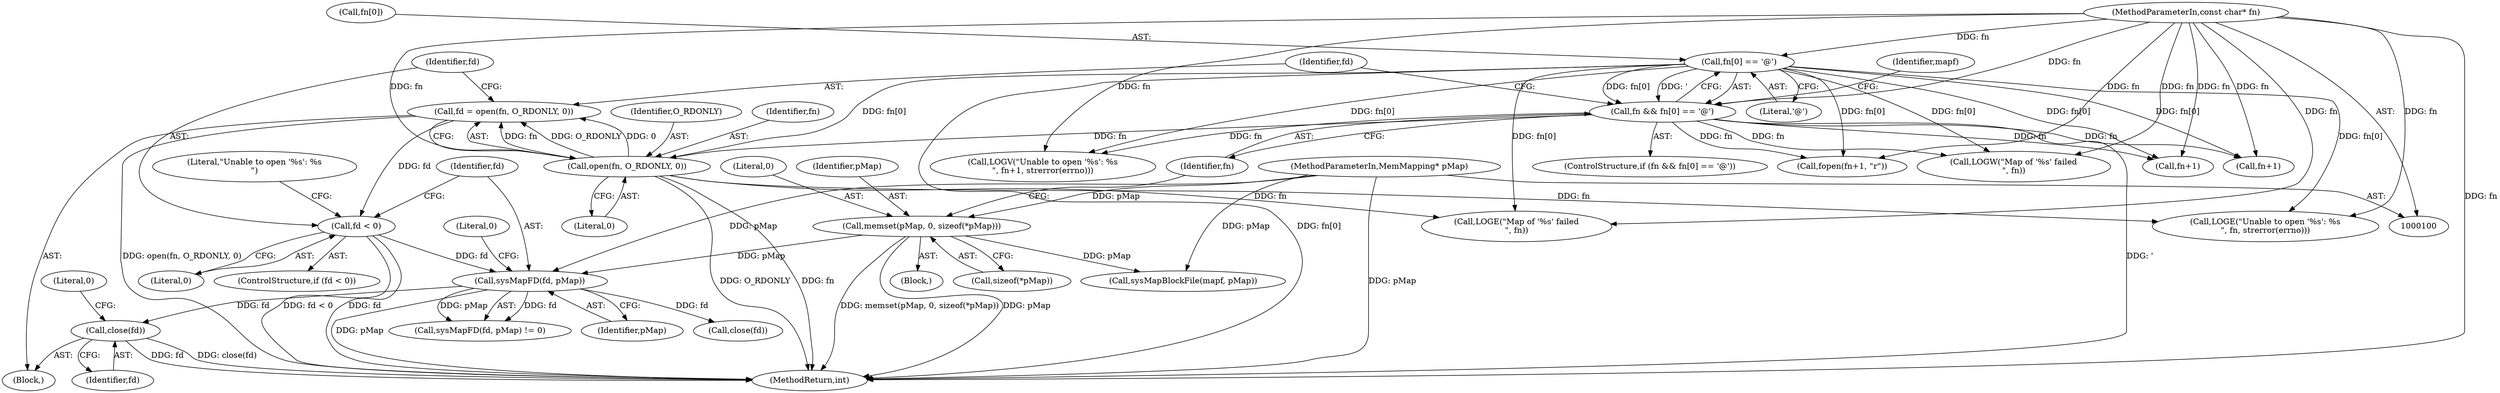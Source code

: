 digraph "0_Android_28a566f7731b4cb76d2a9ba16d997ac5aeb07dad_1@API" {
"1000196" [label="(Call,close(fd))"];
"1000183" [label="(Call,sysMapFD(fd, pMap))"];
"1000169" [label="(Call,fd < 0)"];
"1000162" [label="(Call,fd = open(fn, O_RDONLY, 0))"];
"1000164" [label="(Call,open(fn, O_RDONLY, 0))"];
"1000113" [label="(Call,fn[0] == '@')"];
"1000101" [label="(MethodParameterIn,const char* fn)"];
"1000111" [label="(Call,fn && fn[0] == '@')"];
"1000104" [label="(Call,memset(pMap, 0, sizeof(*pMap)))"];
"1000102" [label="(MethodParameterIn,MemMapping* pMap)"];
"1000105" [label="(Identifier,pMap)"];
"1000112" [label="(Identifier,fn)"];
"1000104" [label="(Call,memset(pMap, 0, sizeof(*pMap)))"];
"1000171" [label="(Literal,0)"];
"1000163" [label="(Identifier,fd)"];
"1000160" [label="(Block,)"];
"1000186" [label="(Literal,0)"];
"1000191" [label="(Call,close(fd))"];
"1000200" [label="(MethodReturn,int)"];
"1000164" [label="(Call,open(fn, O_RDONLY, 0))"];
"1000197" [label="(Identifier,fd)"];
"1000169" [label="(Call,fd < 0)"];
"1000170" [label="(Identifier,fd)"];
"1000182" [label="(Call,sysMapFD(fd, pMap) != 0)"];
"1000166" [label="(Identifier,O_RDONLY)"];
"1000134" [label="(Call,fn+1)"];
"1000196" [label="(Call,close(fd))"];
"1000123" [label="(Call,fn+1)"];
"1000165" [label="(Identifier,fn)"];
"1000174" [label="(Literal,\"Unable to open '%s': %s\n\")"];
"1000144" [label="(Call,sysMapBlockFile(mapf, pMap))"];
"1000188" [label="(Call,LOGE(\"Map of '%s' failed\n\", fn))"];
"1000117" [label="(Literal,'@')"];
"1000121" [label="(Identifier,mapf)"];
"1000184" [label="(Identifier,fd)"];
"1000110" [label="(ControlStructure,if (fn && fn[0] == '@'))"];
"1000183" [label="(Call,sysMapFD(fd, pMap))"];
"1000173" [label="(Call,LOGE(\"Unable to open '%s': %s\n\", fn, strerror(errno)))"];
"1000167" [label="(Literal,0)"];
"1000111" [label="(Call,fn && fn[0] == '@')"];
"1000162" [label="(Call,fd = open(fn, O_RDONLY, 0))"];
"1000168" [label="(ControlStructure,if (fd < 0))"];
"1000185" [label="(Identifier,pMap)"];
"1000101" [label="(MethodParameterIn,const char* fn)"];
"1000102" [label="(MethodParameterIn,MemMapping* pMap)"];
"1000103" [label="(Block,)"];
"1000122" [label="(Call,fopen(fn+1, \"r\"))"];
"1000114" [label="(Call,fn[0])"];
"1000149" [label="(Call,LOGW(\"Map of '%s' failed\n\", fn))"];
"1000199" [label="(Literal,0)"];
"1000107" [label="(Call,sizeof(*pMap))"];
"1000113" [label="(Call,fn[0] == '@')"];
"1000106" [label="(Literal,0)"];
"1000132" [label="(Call,LOGV(\"Unable to open '%s': %s\n\", fn+1, strerror(errno)))"];
"1000196" -> "1000160"  [label="AST: "];
"1000196" -> "1000197"  [label="CFG: "];
"1000197" -> "1000196"  [label="AST: "];
"1000199" -> "1000196"  [label="CFG: "];
"1000196" -> "1000200"  [label="DDG: fd"];
"1000196" -> "1000200"  [label="DDG: close(fd)"];
"1000183" -> "1000196"  [label="DDG: fd"];
"1000183" -> "1000182"  [label="AST: "];
"1000183" -> "1000185"  [label="CFG: "];
"1000184" -> "1000183"  [label="AST: "];
"1000185" -> "1000183"  [label="AST: "];
"1000186" -> "1000183"  [label="CFG: "];
"1000183" -> "1000200"  [label="DDG: pMap"];
"1000183" -> "1000182"  [label="DDG: fd"];
"1000183" -> "1000182"  [label="DDG: pMap"];
"1000169" -> "1000183"  [label="DDG: fd"];
"1000104" -> "1000183"  [label="DDG: pMap"];
"1000102" -> "1000183"  [label="DDG: pMap"];
"1000183" -> "1000191"  [label="DDG: fd"];
"1000169" -> "1000168"  [label="AST: "];
"1000169" -> "1000171"  [label="CFG: "];
"1000170" -> "1000169"  [label="AST: "];
"1000171" -> "1000169"  [label="AST: "];
"1000174" -> "1000169"  [label="CFG: "];
"1000184" -> "1000169"  [label="CFG: "];
"1000169" -> "1000200"  [label="DDG: fd < 0"];
"1000169" -> "1000200"  [label="DDG: fd"];
"1000162" -> "1000169"  [label="DDG: fd"];
"1000162" -> "1000160"  [label="AST: "];
"1000162" -> "1000164"  [label="CFG: "];
"1000163" -> "1000162"  [label="AST: "];
"1000164" -> "1000162"  [label="AST: "];
"1000170" -> "1000162"  [label="CFG: "];
"1000162" -> "1000200"  [label="DDG: open(fn, O_RDONLY, 0)"];
"1000164" -> "1000162"  [label="DDG: fn"];
"1000164" -> "1000162"  [label="DDG: O_RDONLY"];
"1000164" -> "1000162"  [label="DDG: 0"];
"1000164" -> "1000167"  [label="CFG: "];
"1000165" -> "1000164"  [label="AST: "];
"1000166" -> "1000164"  [label="AST: "];
"1000167" -> "1000164"  [label="AST: "];
"1000164" -> "1000200"  [label="DDG: O_RDONLY"];
"1000164" -> "1000200"  [label="DDG: fn"];
"1000113" -> "1000164"  [label="DDG: fn[0]"];
"1000111" -> "1000164"  [label="DDG: fn"];
"1000101" -> "1000164"  [label="DDG: fn"];
"1000164" -> "1000173"  [label="DDG: fn"];
"1000164" -> "1000188"  [label="DDG: fn"];
"1000113" -> "1000111"  [label="AST: "];
"1000113" -> "1000117"  [label="CFG: "];
"1000114" -> "1000113"  [label="AST: "];
"1000117" -> "1000113"  [label="AST: "];
"1000111" -> "1000113"  [label="CFG: "];
"1000113" -> "1000200"  [label="DDG: fn[0]"];
"1000113" -> "1000111"  [label="DDG: fn[0]"];
"1000113" -> "1000111"  [label="DDG: '"];
"1000101" -> "1000113"  [label="DDG: fn"];
"1000113" -> "1000122"  [label="DDG: fn[0]"];
"1000113" -> "1000123"  [label="DDG: fn[0]"];
"1000113" -> "1000132"  [label="DDG: fn[0]"];
"1000113" -> "1000134"  [label="DDG: fn[0]"];
"1000113" -> "1000149"  [label="DDG: fn[0]"];
"1000113" -> "1000173"  [label="DDG: fn[0]"];
"1000113" -> "1000188"  [label="DDG: fn[0]"];
"1000101" -> "1000100"  [label="AST: "];
"1000101" -> "1000200"  [label="DDG: fn"];
"1000101" -> "1000111"  [label="DDG: fn"];
"1000101" -> "1000122"  [label="DDG: fn"];
"1000101" -> "1000123"  [label="DDG: fn"];
"1000101" -> "1000132"  [label="DDG: fn"];
"1000101" -> "1000134"  [label="DDG: fn"];
"1000101" -> "1000149"  [label="DDG: fn"];
"1000101" -> "1000173"  [label="DDG: fn"];
"1000101" -> "1000188"  [label="DDG: fn"];
"1000111" -> "1000110"  [label="AST: "];
"1000111" -> "1000112"  [label="CFG: "];
"1000112" -> "1000111"  [label="AST: "];
"1000121" -> "1000111"  [label="CFG: "];
"1000163" -> "1000111"  [label="CFG: "];
"1000111" -> "1000200"  [label="DDG: '"];
"1000111" -> "1000122"  [label="DDG: fn"];
"1000111" -> "1000123"  [label="DDG: fn"];
"1000111" -> "1000132"  [label="DDG: fn"];
"1000111" -> "1000134"  [label="DDG: fn"];
"1000111" -> "1000149"  [label="DDG: fn"];
"1000104" -> "1000103"  [label="AST: "];
"1000104" -> "1000107"  [label="CFG: "];
"1000105" -> "1000104"  [label="AST: "];
"1000106" -> "1000104"  [label="AST: "];
"1000107" -> "1000104"  [label="AST: "];
"1000112" -> "1000104"  [label="CFG: "];
"1000104" -> "1000200"  [label="DDG: pMap"];
"1000104" -> "1000200"  [label="DDG: memset(pMap, 0, sizeof(*pMap))"];
"1000102" -> "1000104"  [label="DDG: pMap"];
"1000104" -> "1000144"  [label="DDG: pMap"];
"1000102" -> "1000100"  [label="AST: "];
"1000102" -> "1000200"  [label="DDG: pMap"];
"1000102" -> "1000144"  [label="DDG: pMap"];
}
